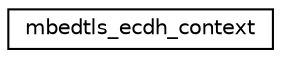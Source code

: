 digraph "Graphical Class Hierarchy"
{
 // LATEX_PDF_SIZE
  edge [fontname="Helvetica",fontsize="10",labelfontname="Helvetica",labelfontsize="10"];
  node [fontname="Helvetica",fontsize="10",shape=record];
  rankdir="LR";
  Node0 [label="mbedtls_ecdh_context",height=0.2,width=0.4,color="black", fillcolor="white", style="filled",URL="$d4/da5/structmbedtls__ecdh__context.html",tooltip="The ECDH context structure."];
}
